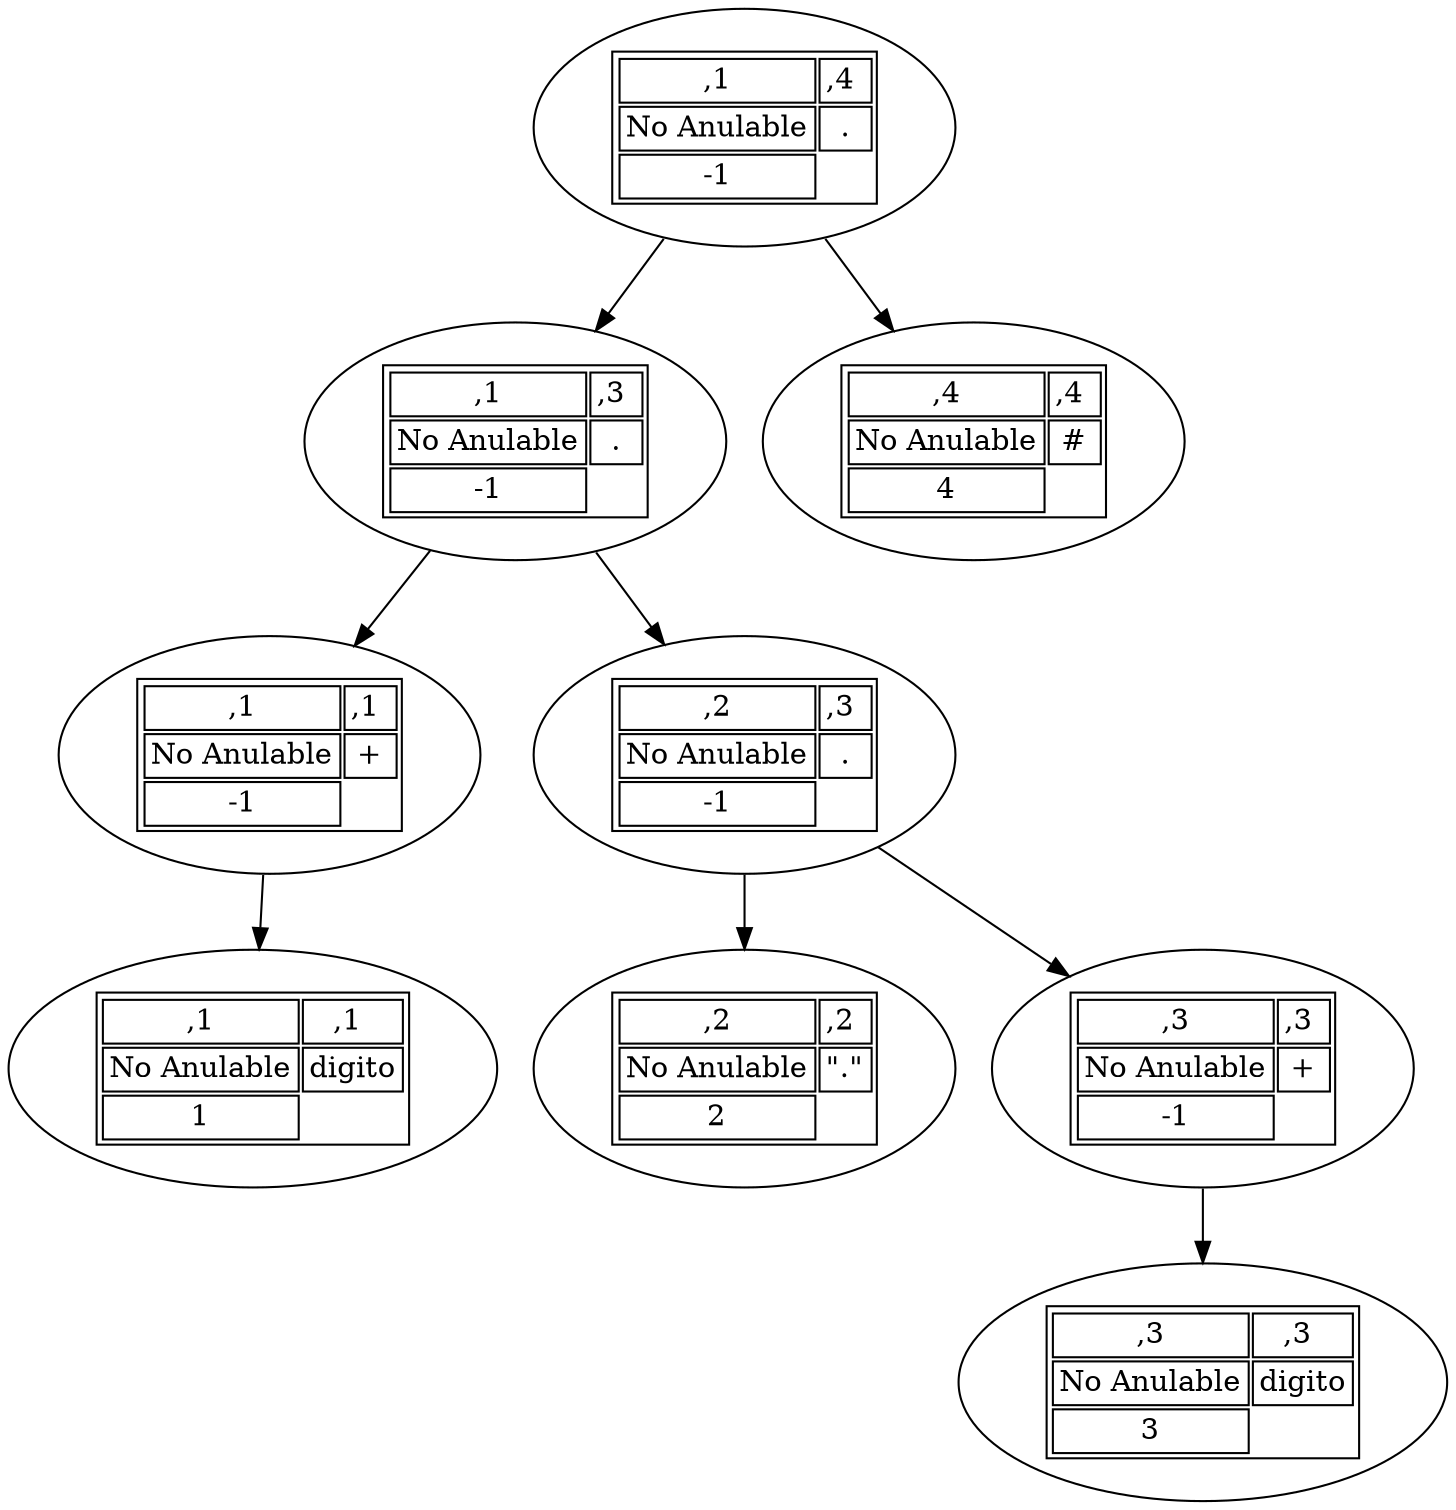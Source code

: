 Digraph decimales{

node0[label=< 
<TABLE ALIGN="LEFT"> 
<TR> 
<TD >,1</TD> 
<TD >,4 </TD> 
</TR> 
<TR> 
<TD >No Anulable</TD> 
<TD>.</TD> 
</TR> 
<TR> 
<TD >-1</TD> 
</TR>
</TABLE> 
>, ];node0 -> node00
node00[label=< 
<TABLE ALIGN="LEFT"> 
<TR> 
<TD >,1</TD> 
<TD >,3 </TD> 
</TR> 
<TR> 
<TD >No Anulable</TD> 
<TD>.</TD> 
</TR> 
<TR> 
<TD >-1</TD> 
</TR>
</TABLE> 
>, ];node00 -> node000
node000[label=< 
<TABLE ALIGN="LEFT"> 
<TR> 
<TD >,1</TD> 
<TD >,1 </TD> 
</TR> 
<TR> 
<TD >No Anulable</TD> 
<TD>+</TD> 
</TR> 
<TR> 
<TD >-1</TD> 
</TR>
</TABLE> 
>, ];node000 -> node0000
node0000[label=< 
<TABLE ALIGN="LEFT"> 
<TR> 
<TD >,1</TD> 
<TD >,1 </TD> 
</TR> 
<TR> 
<TD >No Anulable</TD> 
<TD>digito</TD> 
</TR> 
<TR> 
<TD >1</TD> 
</TR>
</TABLE> 
>, ];node00 -> node001
node001[label=< 
<TABLE ALIGN="LEFT"> 
<TR> 
<TD >,2</TD> 
<TD >,3 </TD> 
</TR> 
<TR> 
<TD >No Anulable</TD> 
<TD>.</TD> 
</TR> 
<TR> 
<TD >-1</TD> 
</TR>
</TABLE> 
>, ];node001 -> node0010
node0010[label=< 
<TABLE ALIGN="LEFT"> 
<TR> 
<TD >,2</TD> 
<TD >,2 </TD> 
</TR> 
<TR> 
<TD >No Anulable</TD> 
<TD>"."</TD> 
</TR> 
<TR> 
<TD >2</TD> 
</TR>
</TABLE> 
>, ];node001 -> node0011
node0011[label=< 
<TABLE ALIGN="LEFT"> 
<TR> 
<TD >,3</TD> 
<TD >,3 </TD> 
</TR> 
<TR> 
<TD >No Anulable</TD> 
<TD>+</TD> 
</TR> 
<TR> 
<TD >-1</TD> 
</TR>
</TABLE> 
>, ];node0011 -> node00110
node00110[label=< 
<TABLE ALIGN="LEFT"> 
<TR> 
<TD >,3</TD> 
<TD >,3 </TD> 
</TR> 
<TR> 
<TD >No Anulable</TD> 
<TD>digito</TD> 
</TR> 
<TR> 
<TD >3</TD> 
</TR>
</TABLE> 
>, ];node0 -> node01
node01[label=< 
<TABLE ALIGN="LEFT"> 
<TR> 
<TD >,4</TD> 
<TD >,4 </TD> 
</TR> 
<TR> 
<TD >No Anulable</TD> 
<TD>#</TD> 
</TR> 
<TR> 
<TD >4</TD> 
</TR>
</TABLE> 
>, ];

}
